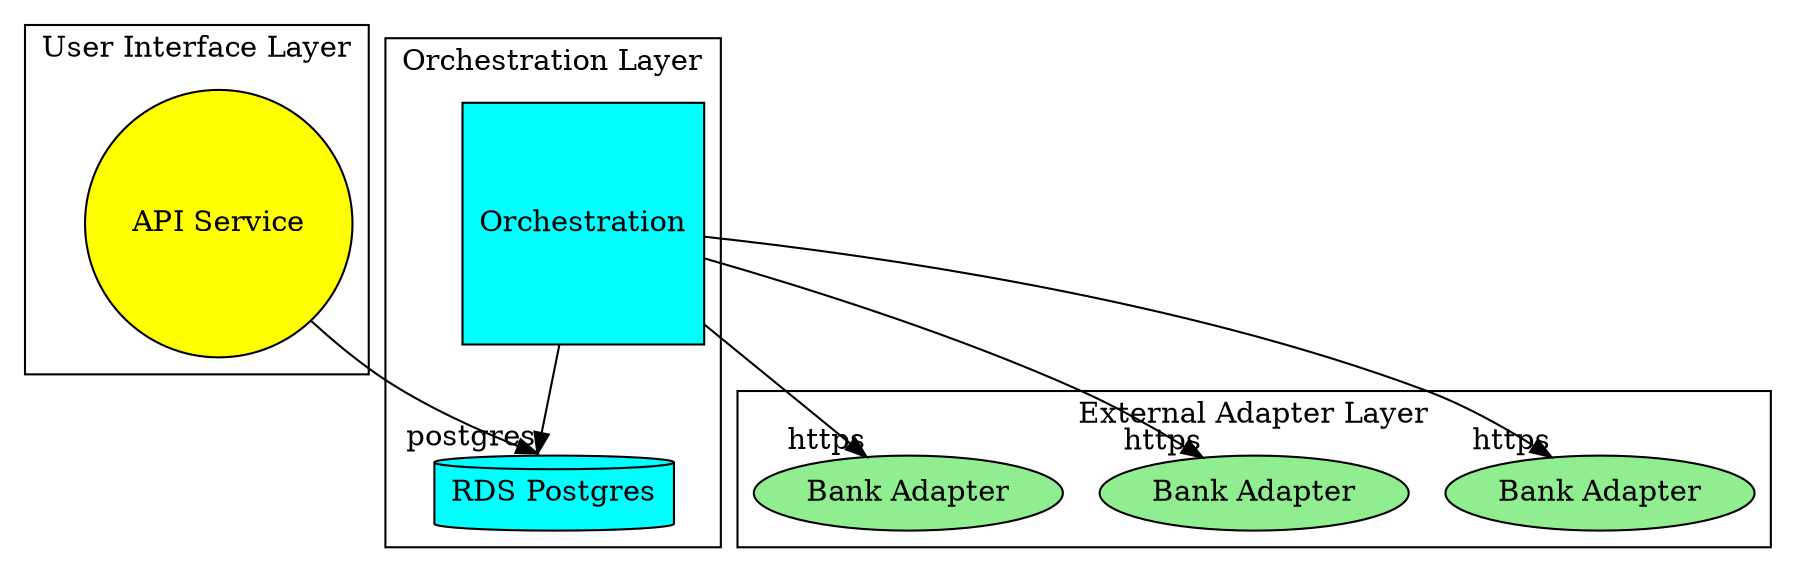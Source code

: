 digraph G {

  edge[samehead=yes];
  
  subgraph cluster_adapter {
    label="External Adapter Layer";
    node[fillcolor=lightgreen, style=filled, label="Bank Adapter"];
    
    bank1 [];
    bank2 [];
    bank3 [];
  };

  subgraph cluster_orc {
    label="Orchestration Layer";
    node[style=filled];
    
    pg [shape=cylinder, fillcolor=cyan, label="RDS Postgres"];
    orcd[shape=square, fillcolor=cyan, label="Orchestration"];
  };

  subgraph cluster_ui {
    label="User Interface Layer";
    node[style=filled];
    
    uis[shape=circle, fillcolor=yellow, label="API Service"];
  }

  uis -> pg [ headlabel="postgres"];
  orcd -> pg [ headleabel="postgres"];

  orcd -> bank1 [ headlabel="https"];
  orcd -> bank2 [ headlabel="https"];
  orcd -> bank3 [ headlabel="https"];
  
}
